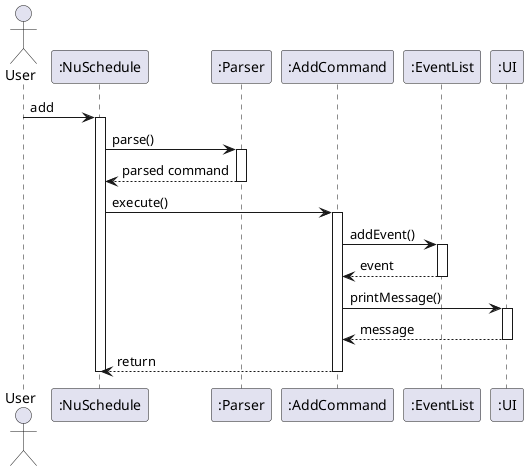 @startuml
actor User


User -> ":NuSchedule" ++ : add
":NuSchedule" -> ":Parser" ++ : parse()
":Parser" --> ":NuSchedule" -- : parsed command
":NuSchedule" -> ":AddCommand" ++ : execute()
":AddCommand" -> ":EventList" ++ : addEvent()
":EventList" --> ":AddCommand" -- : event
":AddCommand" -> ":UI" ++ : printMessage()
":UI" --> ":AddCommand" -- : message
":AddCommand" --> ":NuSchedule" -- : return

deactivate ":NuSchedule"
@enduml